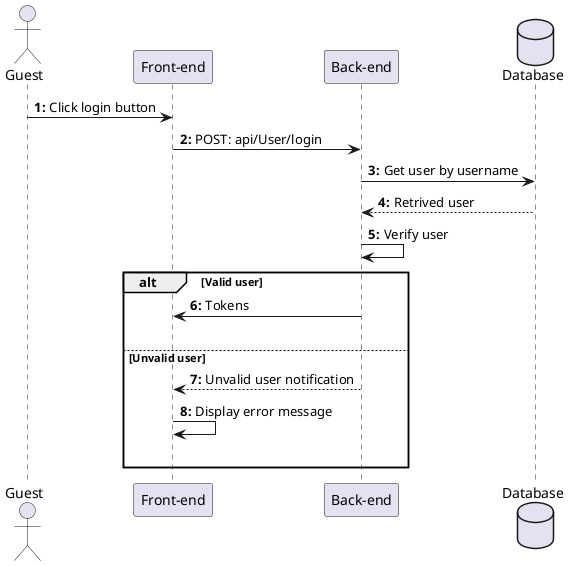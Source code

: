 @startuml Login

actor Guest as user
participant "Front-end" as client
participant "Back-end" as server 
database "Database" as db

autonumber "<b>0:"

user -> client : Click login button
client -> server : POST: api/User/login
server -> db : Get user by username
db --> server : Retrived user
server -> server: Verify user

alt Valid user
    server -> client : Tokens
    |||
else Unvalid user
    server --> client : Unvalid user notification
    client -> client : Display error message  
    |||
end 

@enduml